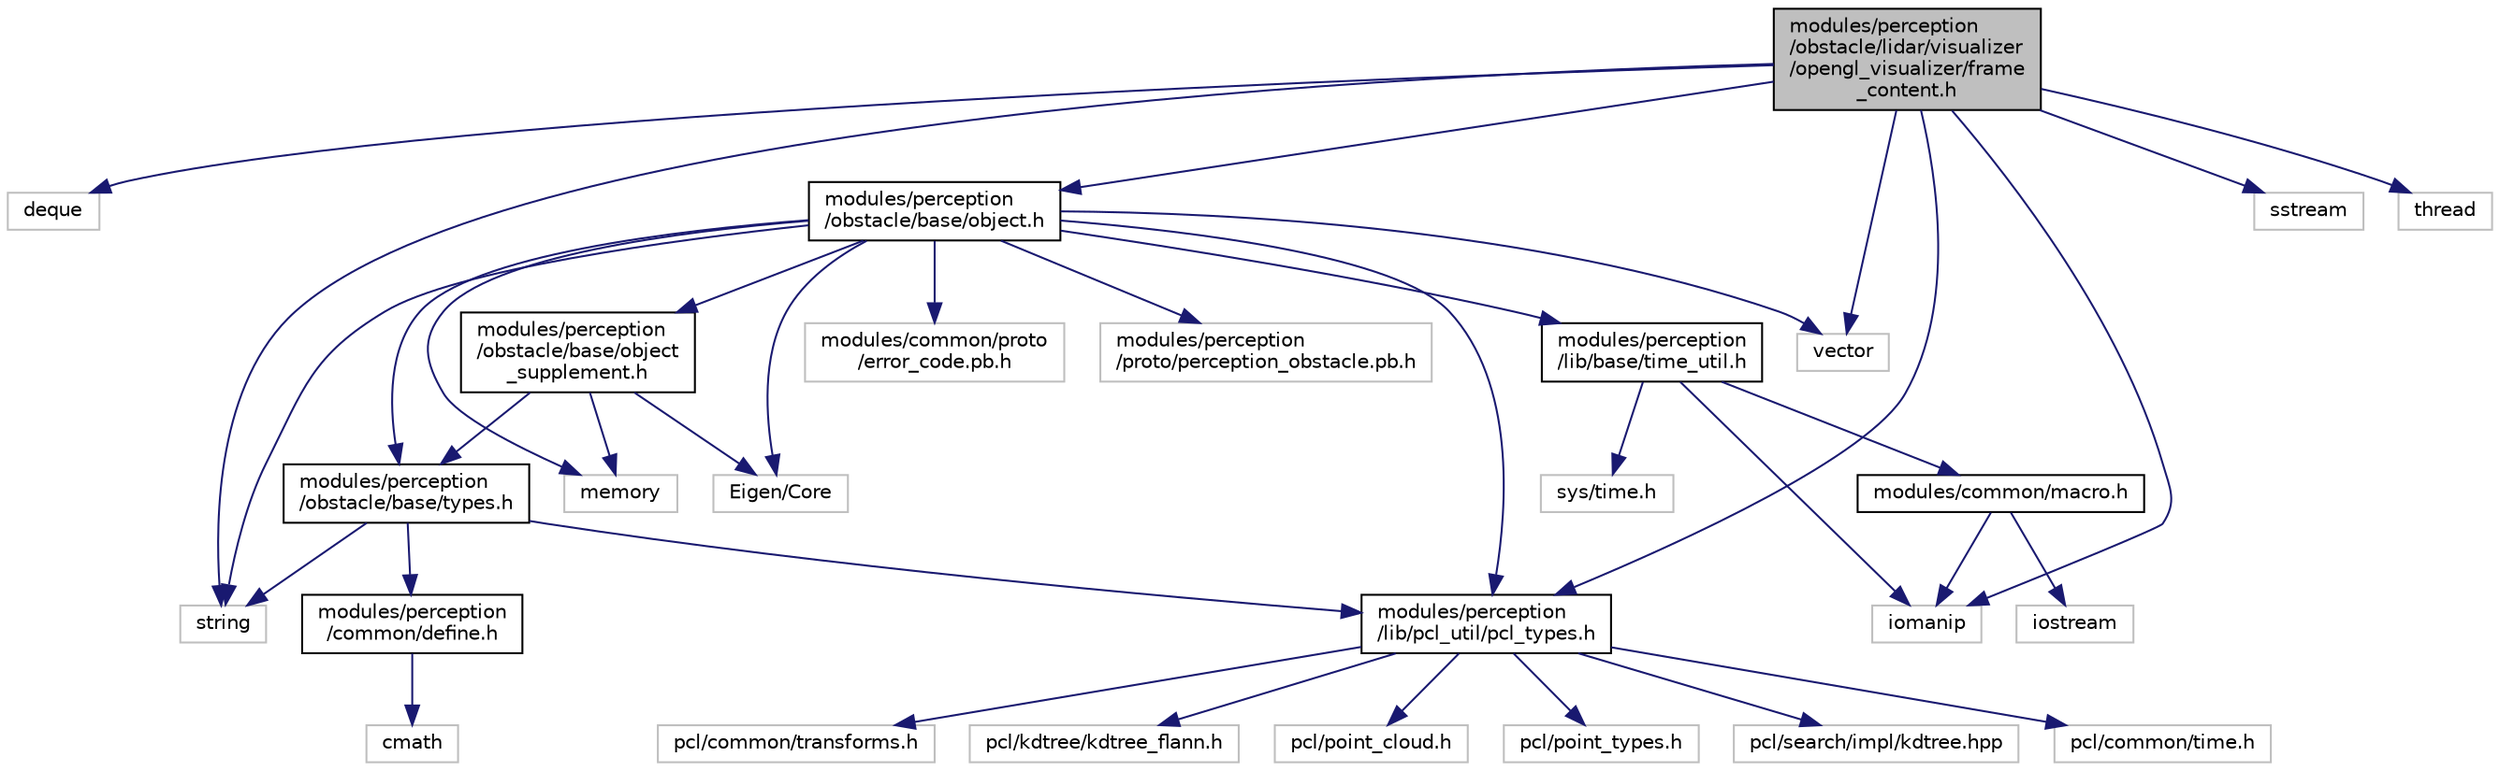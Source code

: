 digraph "modules/perception/obstacle/lidar/visualizer/opengl_visualizer/frame_content.h"
{
  edge [fontname="Helvetica",fontsize="10",labelfontname="Helvetica",labelfontsize="10"];
  node [fontname="Helvetica",fontsize="10",shape=record];
  Node0 [label="modules/perception\l/obstacle/lidar/visualizer\l/opengl_visualizer/frame\l_content.h",height=0.2,width=0.4,color="black", fillcolor="grey75", style="filled", fontcolor="black"];
  Node0 -> Node1 [color="midnightblue",fontsize="10",style="solid",fontname="Helvetica"];
  Node1 [label="deque",height=0.2,width=0.4,color="grey75", fillcolor="white", style="filled"];
  Node0 -> Node2 [color="midnightblue",fontsize="10",style="solid",fontname="Helvetica"];
  Node2 [label="iomanip",height=0.2,width=0.4,color="grey75", fillcolor="white", style="filled"];
  Node0 -> Node3 [color="midnightblue",fontsize="10",style="solid",fontname="Helvetica"];
  Node3 [label="sstream",height=0.2,width=0.4,color="grey75", fillcolor="white", style="filled"];
  Node0 -> Node4 [color="midnightblue",fontsize="10",style="solid",fontname="Helvetica"];
  Node4 [label="string",height=0.2,width=0.4,color="grey75", fillcolor="white", style="filled"];
  Node0 -> Node5 [color="midnightblue",fontsize="10",style="solid",fontname="Helvetica"];
  Node5 [label="thread",height=0.2,width=0.4,color="grey75", fillcolor="white", style="filled"];
  Node0 -> Node6 [color="midnightblue",fontsize="10",style="solid",fontname="Helvetica"];
  Node6 [label="vector",height=0.2,width=0.4,color="grey75", fillcolor="white", style="filled"];
  Node0 -> Node7 [color="midnightblue",fontsize="10",style="solid",fontname="Helvetica"];
  Node7 [label="modules/perception\l/lib/pcl_util/pcl_types.h",height=0.2,width=0.4,color="black", fillcolor="white", style="filled",URL="$pcl__types_8h.html"];
  Node7 -> Node8 [color="midnightblue",fontsize="10",style="solid",fontname="Helvetica"];
  Node8 [label="pcl/common/time.h",height=0.2,width=0.4,color="grey75", fillcolor="white", style="filled"];
  Node7 -> Node9 [color="midnightblue",fontsize="10",style="solid",fontname="Helvetica"];
  Node9 [label="pcl/common/transforms.h",height=0.2,width=0.4,color="grey75", fillcolor="white", style="filled"];
  Node7 -> Node10 [color="midnightblue",fontsize="10",style="solid",fontname="Helvetica"];
  Node10 [label="pcl/kdtree/kdtree_flann.h",height=0.2,width=0.4,color="grey75", fillcolor="white", style="filled"];
  Node7 -> Node11 [color="midnightblue",fontsize="10",style="solid",fontname="Helvetica"];
  Node11 [label="pcl/point_cloud.h",height=0.2,width=0.4,color="grey75", fillcolor="white", style="filled"];
  Node7 -> Node12 [color="midnightblue",fontsize="10",style="solid",fontname="Helvetica"];
  Node12 [label="pcl/point_types.h",height=0.2,width=0.4,color="grey75", fillcolor="white", style="filled"];
  Node7 -> Node13 [color="midnightblue",fontsize="10",style="solid",fontname="Helvetica"];
  Node13 [label="pcl/search/impl/kdtree.hpp",height=0.2,width=0.4,color="grey75", fillcolor="white", style="filled"];
  Node0 -> Node14 [color="midnightblue",fontsize="10",style="solid",fontname="Helvetica"];
  Node14 [label="modules/perception\l/obstacle/base/object.h",height=0.2,width=0.4,color="black", fillcolor="white", style="filled",URL="$object_8h.html"];
  Node14 -> Node15 [color="midnightblue",fontsize="10",style="solid",fontname="Helvetica"];
  Node15 [label="memory",height=0.2,width=0.4,color="grey75", fillcolor="white", style="filled"];
  Node14 -> Node4 [color="midnightblue",fontsize="10",style="solid",fontname="Helvetica"];
  Node14 -> Node6 [color="midnightblue",fontsize="10",style="solid",fontname="Helvetica"];
  Node14 -> Node16 [color="midnightblue",fontsize="10",style="solid",fontname="Helvetica"];
  Node16 [label="Eigen/Core",height=0.2,width=0.4,color="grey75", fillcolor="white", style="filled"];
  Node14 -> Node17 [color="midnightblue",fontsize="10",style="solid",fontname="Helvetica"];
  Node17 [label="modules/common/proto\l/error_code.pb.h",height=0.2,width=0.4,color="grey75", fillcolor="white", style="filled"];
  Node14 -> Node18 [color="midnightblue",fontsize="10",style="solid",fontname="Helvetica"];
  Node18 [label="modules/perception\l/lib/base/time_util.h",height=0.2,width=0.4,color="black", fillcolor="white", style="filled",URL="$time__util_8h.html"];
  Node18 -> Node19 [color="midnightblue",fontsize="10",style="solid",fontname="Helvetica"];
  Node19 [label="sys/time.h",height=0.2,width=0.4,color="grey75", fillcolor="white", style="filled"];
  Node18 -> Node2 [color="midnightblue",fontsize="10",style="solid",fontname="Helvetica"];
  Node18 -> Node20 [color="midnightblue",fontsize="10",style="solid",fontname="Helvetica"];
  Node20 [label="modules/common/macro.h",height=0.2,width=0.4,color="black", fillcolor="white", style="filled",URL="$macro_8h.html"];
  Node20 -> Node21 [color="midnightblue",fontsize="10",style="solid",fontname="Helvetica"];
  Node21 [label="iostream",height=0.2,width=0.4,color="grey75", fillcolor="white", style="filled"];
  Node20 -> Node2 [color="midnightblue",fontsize="10",style="solid",fontname="Helvetica"];
  Node14 -> Node7 [color="midnightblue",fontsize="10",style="solid",fontname="Helvetica"];
  Node14 -> Node22 [color="midnightblue",fontsize="10",style="solid",fontname="Helvetica"];
  Node22 [label="modules/perception\l/obstacle/base/object\l_supplement.h",height=0.2,width=0.4,color="black", fillcolor="white", style="filled",URL="$object__supplement_8h.html"];
  Node22 -> Node16 [color="midnightblue",fontsize="10",style="solid",fontname="Helvetica"];
  Node22 -> Node15 [color="midnightblue",fontsize="10",style="solid",fontname="Helvetica"];
  Node22 -> Node23 [color="midnightblue",fontsize="10",style="solid",fontname="Helvetica"];
  Node23 [label="modules/perception\l/obstacle/base/types.h",height=0.2,width=0.4,color="black", fillcolor="white", style="filled",URL="$modules_2perception_2obstacle_2base_2types_8h.html"];
  Node23 -> Node4 [color="midnightblue",fontsize="10",style="solid",fontname="Helvetica"];
  Node23 -> Node24 [color="midnightblue",fontsize="10",style="solid",fontname="Helvetica"];
  Node24 [label="modules/perception\l/common/define.h",height=0.2,width=0.4,color="black", fillcolor="white", style="filled",URL="$define_8h.html"];
  Node24 -> Node25 [color="midnightblue",fontsize="10",style="solid",fontname="Helvetica"];
  Node25 [label="cmath",height=0.2,width=0.4,color="grey75", fillcolor="white", style="filled"];
  Node23 -> Node7 [color="midnightblue",fontsize="10",style="solid",fontname="Helvetica"];
  Node14 -> Node23 [color="midnightblue",fontsize="10",style="solid",fontname="Helvetica"];
  Node14 -> Node26 [color="midnightblue",fontsize="10",style="solid",fontname="Helvetica"];
  Node26 [label="modules/perception\l/proto/perception_obstacle.pb.h",height=0.2,width=0.4,color="grey75", fillcolor="white", style="filled"];
}
